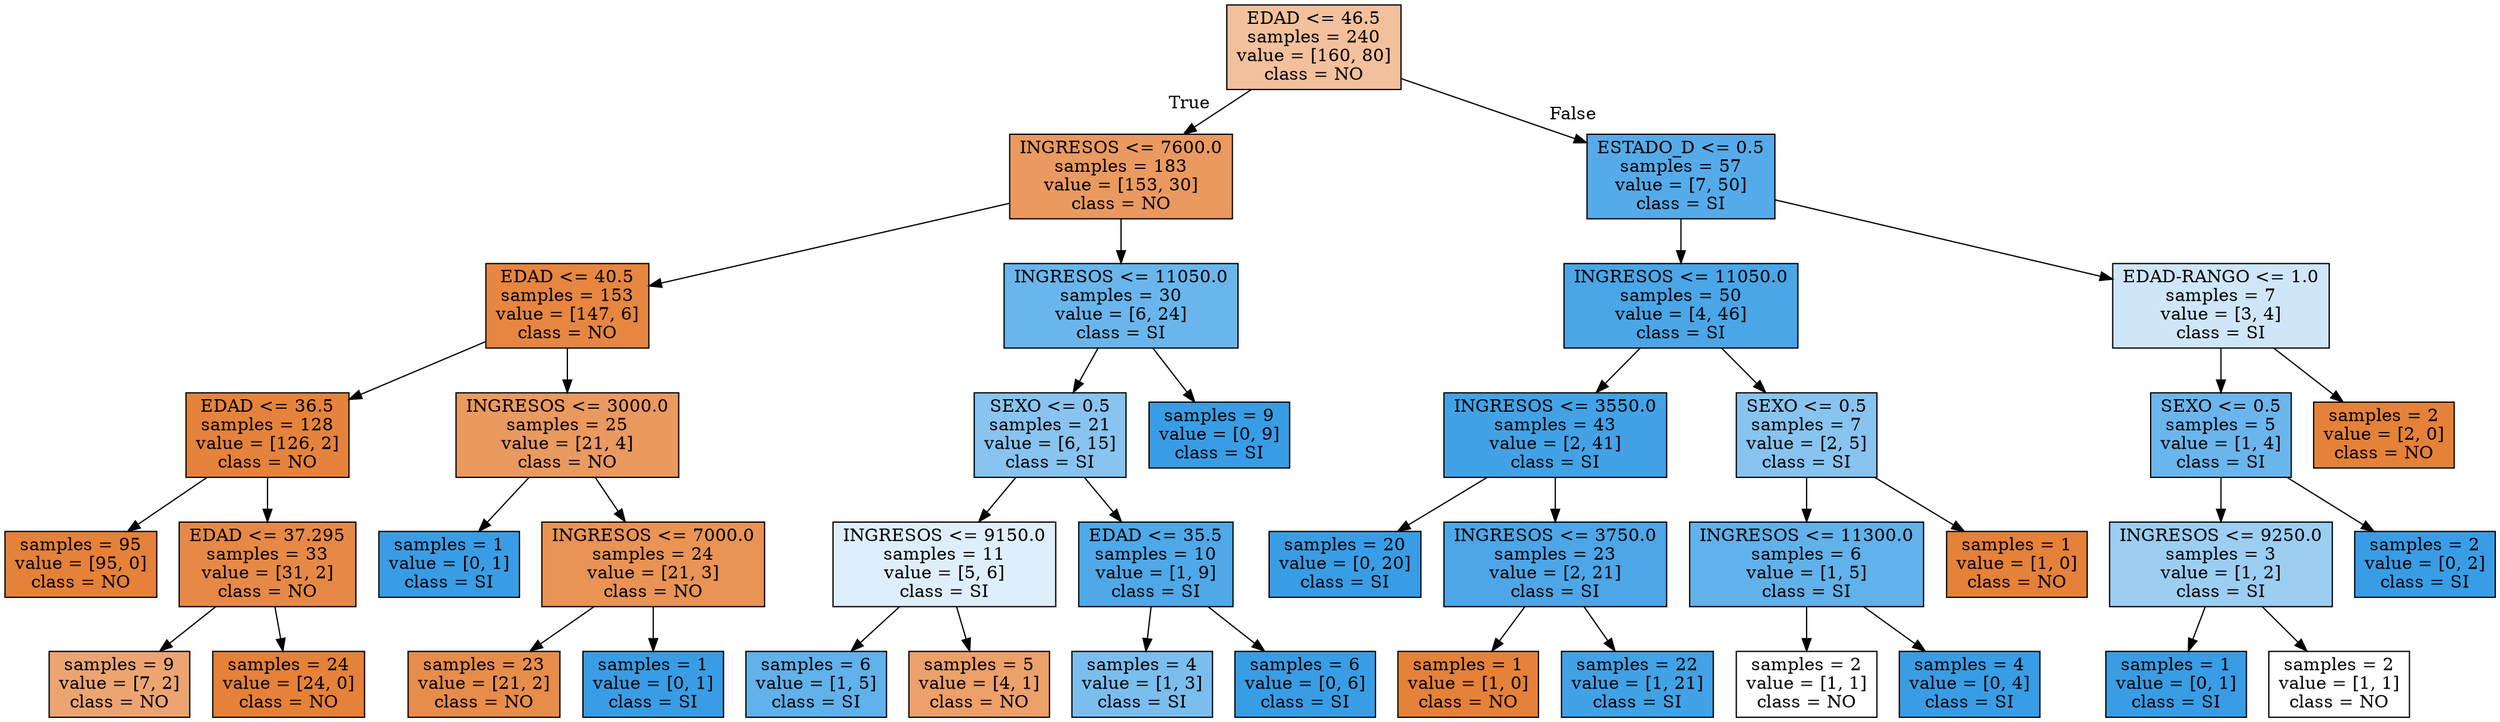 digraph Tree {
node [shape=box, style="filled", color="black"] ;
0 [label="EDAD <= 46.5\nsamples = 240\nvalue = [160, 80]\nclass = NO", fillcolor="#f2c09c"] ;
1 [label="INGRESOS <= 7600.0\nsamples = 183\nvalue = [153, 30]\nclass = NO", fillcolor="#ea9a60"] ;
0 -> 1 [labeldistance=2.5, labelangle=45, headlabel="True"] ;
2 [label="EDAD <= 40.5\nsamples = 153\nvalue = [147, 6]\nclass = NO", fillcolor="#e68641"] ;
1 -> 2 ;
3 [label="EDAD <= 36.5\nsamples = 128\nvalue = [126, 2]\nclass = NO", fillcolor="#e5833c"] ;
2 -> 3 ;
4 [label="samples = 95\nvalue = [95, 0]\nclass = NO", fillcolor="#e58139"] ;
3 -> 4 ;
5 [label="EDAD <= 37.295\nsamples = 33\nvalue = [31, 2]\nclass = NO", fillcolor="#e78946"] ;
3 -> 5 ;
6 [label="samples = 9\nvalue = [7, 2]\nclass = NO", fillcolor="#eca572"] ;
5 -> 6 ;
7 [label="samples = 24\nvalue = [24, 0]\nclass = NO", fillcolor="#e58139"] ;
5 -> 7 ;
8 [label="INGRESOS <= 3000.0\nsamples = 25\nvalue = [21, 4]\nclass = NO", fillcolor="#ea995f"] ;
2 -> 8 ;
9 [label="samples = 1\nvalue = [0, 1]\nclass = SI", fillcolor="#399de5"] ;
8 -> 9 ;
10 [label="INGRESOS <= 7000.0\nsamples = 24\nvalue = [21, 3]\nclass = NO", fillcolor="#e99355"] ;
8 -> 10 ;
11 [label="samples = 23\nvalue = [21, 2]\nclass = NO", fillcolor="#e78d4c"] ;
10 -> 11 ;
12 [label="samples = 1\nvalue = [0, 1]\nclass = SI", fillcolor="#399de5"] ;
10 -> 12 ;
13 [label="INGRESOS <= 11050.0\nsamples = 30\nvalue = [6, 24]\nclass = SI", fillcolor="#6ab6ec"] ;
1 -> 13 ;
14 [label="SEXO <= 0.5\nsamples = 21\nvalue = [6, 15]\nclass = SI", fillcolor="#88c4ef"] ;
13 -> 14 ;
15 [label="INGRESOS <= 9150.0\nsamples = 11\nvalue = [5, 6]\nclass = SI", fillcolor="#deeffb"] ;
14 -> 15 ;
16 [label="samples = 6\nvalue = [1, 5]\nclass = SI", fillcolor="#61b1ea"] ;
15 -> 16 ;
17 [label="samples = 5\nvalue = [4, 1]\nclass = NO", fillcolor="#eca06a"] ;
15 -> 17 ;
18 [label="EDAD <= 35.5\nsamples = 10\nvalue = [1, 9]\nclass = SI", fillcolor="#4fa8e8"] ;
14 -> 18 ;
19 [label="samples = 4\nvalue = [1, 3]\nclass = SI", fillcolor="#7bbeee"] ;
18 -> 19 ;
20 [label="samples = 6\nvalue = [0, 6]\nclass = SI", fillcolor="#399de5"] ;
18 -> 20 ;
21 [label="samples = 9\nvalue = [0, 9]\nclass = SI", fillcolor="#399de5"] ;
13 -> 21 ;
22 [label="ESTADO_D <= 0.5\nsamples = 57\nvalue = [7, 50]\nclass = SI", fillcolor="#55abe9"] ;
0 -> 22 [labeldistance=2.5, labelangle=-45, headlabel="False"] ;
23 [label="INGRESOS <= 11050.0\nsamples = 50\nvalue = [4, 46]\nclass = SI", fillcolor="#4aa6e7"] ;
22 -> 23 ;
24 [label="INGRESOS <= 3550.0\nsamples = 43\nvalue = [2, 41]\nclass = SI", fillcolor="#43a2e6"] ;
23 -> 24 ;
25 [label="samples = 20\nvalue = [0, 20]\nclass = SI", fillcolor="#399de5"] ;
24 -> 25 ;
26 [label="INGRESOS <= 3750.0\nsamples = 23\nvalue = [2, 21]\nclass = SI", fillcolor="#4ca6e7"] ;
24 -> 26 ;
27 [label="samples = 1\nvalue = [1, 0]\nclass = NO", fillcolor="#e58139"] ;
26 -> 27 ;
28 [label="samples = 22\nvalue = [1, 21]\nclass = SI", fillcolor="#42a2e6"] ;
26 -> 28 ;
29 [label="SEXO <= 0.5\nsamples = 7\nvalue = [2, 5]\nclass = SI", fillcolor="#88c4ef"] ;
23 -> 29 ;
30 [label="INGRESOS <= 11300.0\nsamples = 6\nvalue = [1, 5]\nclass = SI", fillcolor="#61b1ea"] ;
29 -> 30 ;
31 [label="samples = 2\nvalue = [1, 1]\nclass = NO", fillcolor="#ffffff"] ;
30 -> 31 ;
32 [label="samples = 4\nvalue = [0, 4]\nclass = SI", fillcolor="#399de5"] ;
30 -> 32 ;
33 [label="samples = 1\nvalue = [1, 0]\nclass = NO", fillcolor="#e58139"] ;
29 -> 33 ;
34 [label="EDAD-RANGO <= 1.0\nsamples = 7\nvalue = [3, 4]\nclass = SI", fillcolor="#cee6f8"] ;
22 -> 34 ;
35 [label="SEXO <= 0.5\nsamples = 5\nvalue = [1, 4]\nclass = SI", fillcolor="#6ab6ec"] ;
34 -> 35 ;
36 [label="INGRESOS <= 9250.0\nsamples = 3\nvalue = [1, 2]\nclass = SI", fillcolor="#9ccef2"] ;
35 -> 36 ;
37 [label="samples = 1\nvalue = [0, 1]\nclass = SI", fillcolor="#399de5"] ;
36 -> 37 ;
38 [label="samples = 2\nvalue = [1, 1]\nclass = NO", fillcolor="#ffffff"] ;
36 -> 38 ;
39 [label="samples = 2\nvalue = [0, 2]\nclass = SI", fillcolor="#399de5"] ;
35 -> 39 ;
40 [label="samples = 2\nvalue = [2, 0]\nclass = NO", fillcolor="#e58139"] ;
34 -> 40 ;
}